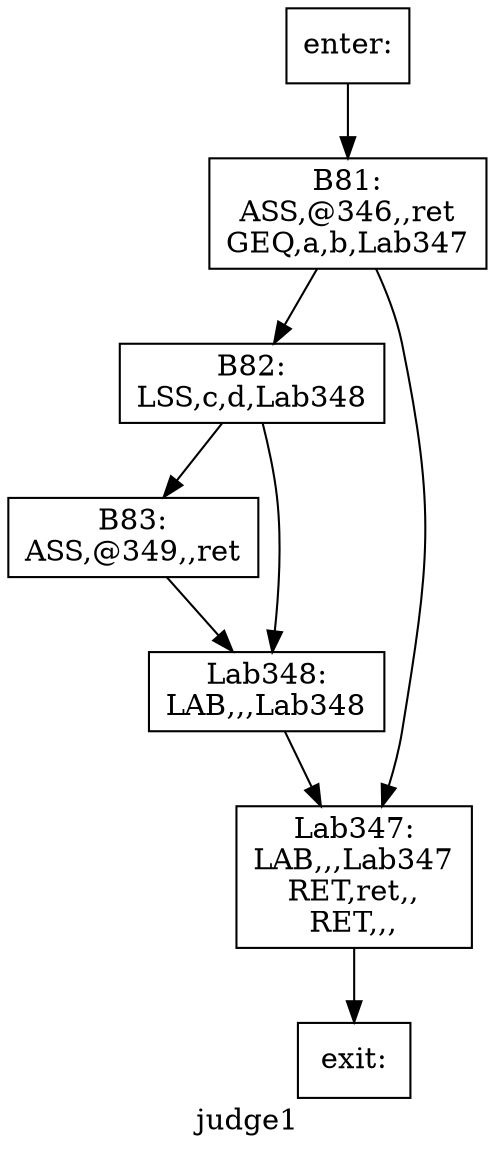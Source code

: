 digraph judge1{
label =judge1
B81[label="B81:\nASS,@346,,ret\nGEQ,a,b,Lab347\n" shape=box]
B82[label="B82:\nLSS,c,d,Lab348\n" shape=box]
B83[label="B83:\nASS,@349,,ret\n" shape=box]
Lab347[label="Lab347:\nLAB,,,Lab347\nRET,ret,,\nRET,,,\n" shape=box]
Lab348[label="Lab348:\nLAB,,,Lab348\n" shape=box]
enter[label="enter:\n" shape=box]
exit[label="exit:\n" shape=box]
B81->B82
B81->Lab347
B82->B83
B82->Lab348
B83->Lab348
Lab347->exit
Lab348->Lab347
enter->B81
}
